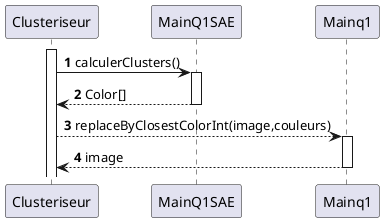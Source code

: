 @startuml
'https://plantuml.com/sequence-diagram

autonumber

activate Clusteriseur
Clusteriseur -> MainQ1SAE : calculerClusters()
activate MainQ1SAE
MainQ1SAE --> Clusteriseur : Color[]
deactivate MainQ1SAE
Clusteriseur --> Mainq1 : replaceByClosestColorInt(image,couleurs)
activate Mainq1
Mainq1 --> Clusteriseur : image
deactivate Mainq1

@enduml